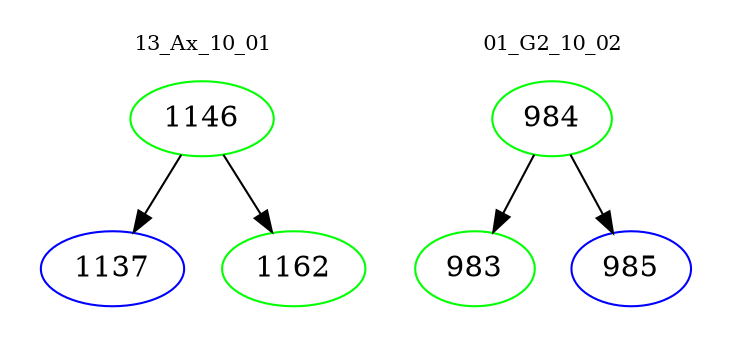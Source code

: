 digraph{
subgraph cluster_0 {
color = white
label = "13_Ax_10_01";
fontsize=10;
T0_1146 [label="1146", color="green"]
T0_1146 -> T0_1137 [color="black"]
T0_1137 [label="1137", color="blue"]
T0_1146 -> T0_1162 [color="black"]
T0_1162 [label="1162", color="green"]
}
subgraph cluster_1 {
color = white
label = "01_G2_10_02";
fontsize=10;
T1_984 [label="984", color="green"]
T1_984 -> T1_983 [color="black"]
T1_983 [label="983", color="green"]
T1_984 -> T1_985 [color="black"]
T1_985 [label="985", color="blue"]
}
}
